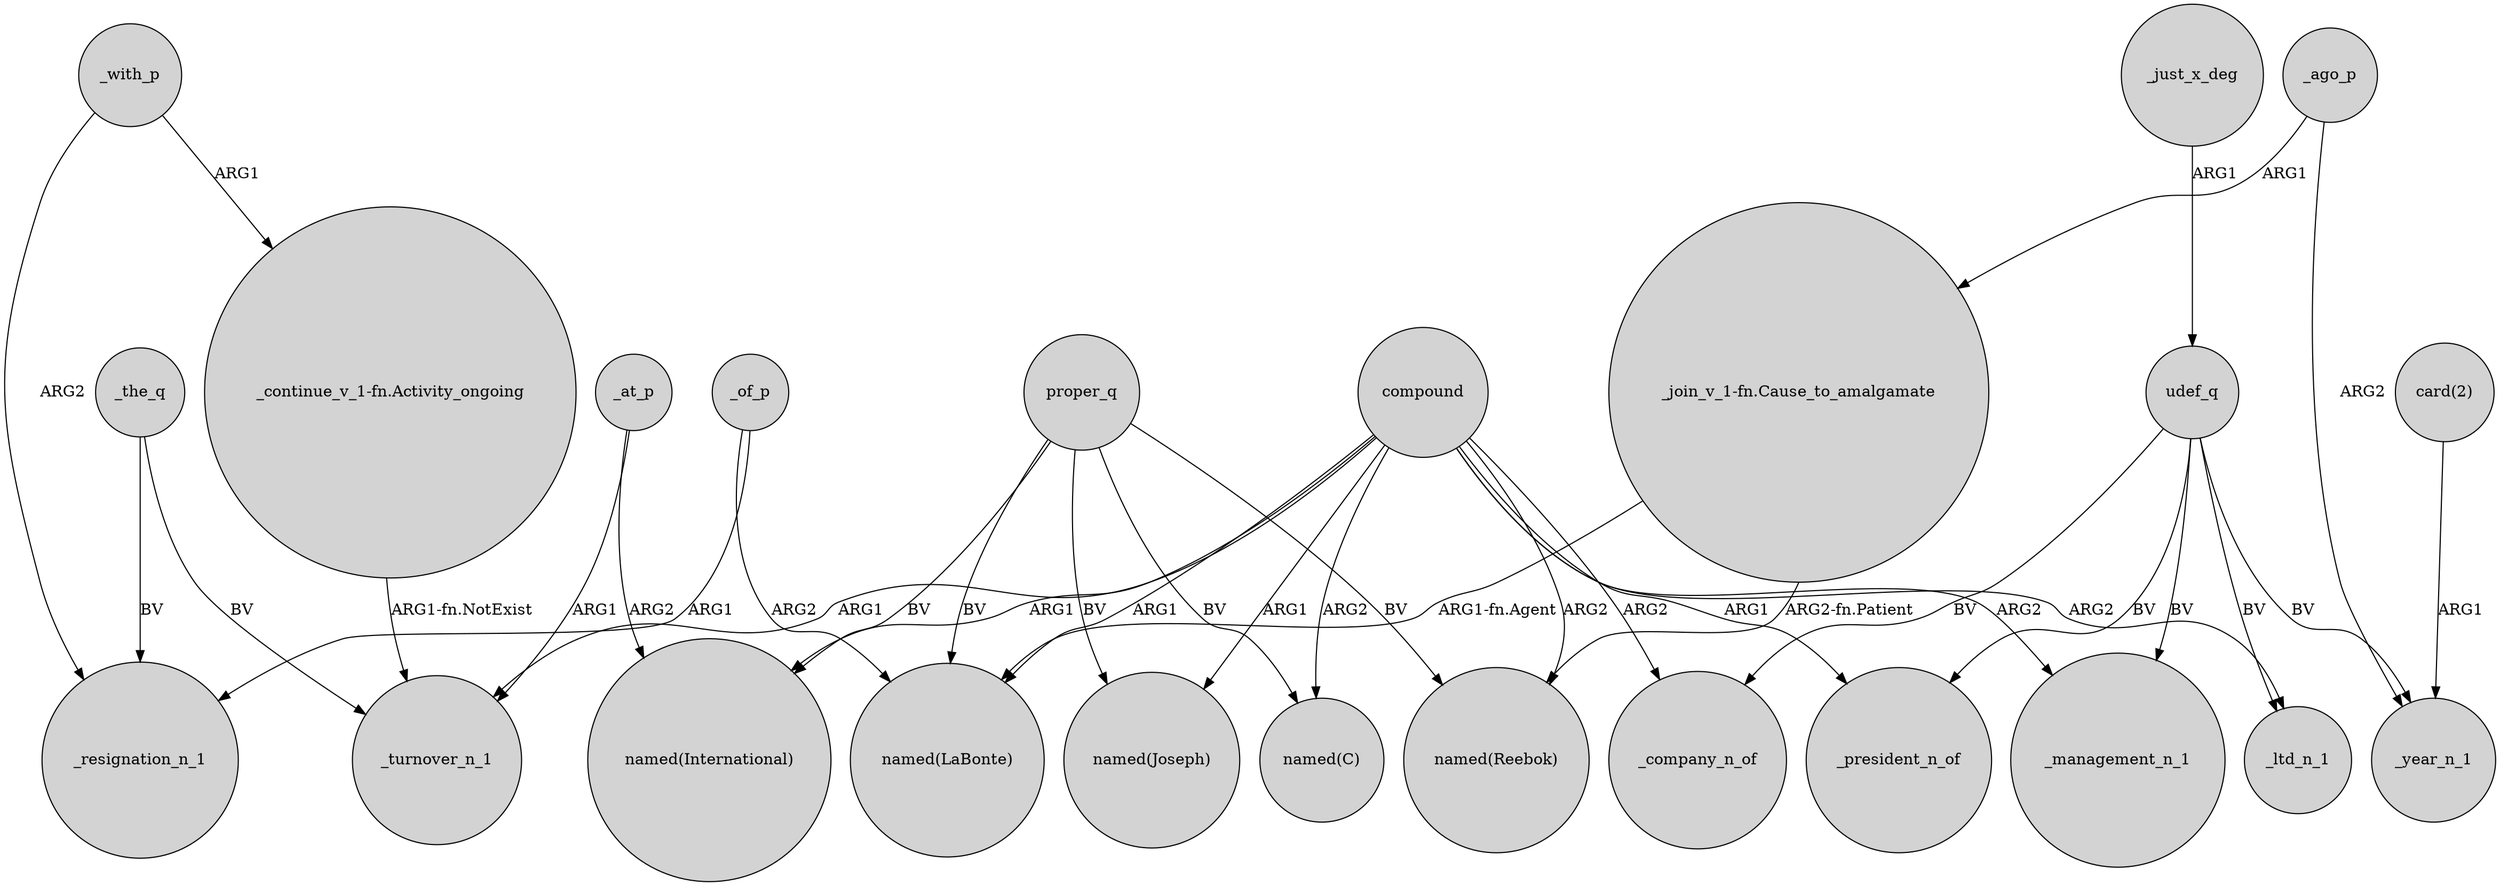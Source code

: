 digraph {
	node [shape=circle style=filled]
	compound -> "named(International)" [label=ARG1]
	_just_x_deg -> udef_q [label=ARG1]
	compound -> "named(Joseph)" [label=ARG1]
	_the_q -> _turnover_n_1 [label=BV]
	compound -> _turnover_n_1 [label=ARG1]
	compound -> "named(Reebok)" [label=ARG2]
	_at_p -> _turnover_n_1 [label=ARG1]
	compound -> "named(LaBonte)" [label=ARG1]
	proper_q -> "named(LaBonte)" [label=BV]
	compound -> _management_n_1 [label=ARG2]
	compound -> _company_n_of [label=ARG2]
	udef_q -> _management_n_1 [label=BV]
	_of_p -> "named(LaBonte)" [label=ARG2]
	_at_p -> "named(International)" [label=ARG2]
	proper_q -> "named(Joseph)" [label=BV]
	"_join_v_1-fn.Cause_to_amalgamate" -> "named(LaBonte)" [label="ARG1-fn.Agent"]
	"_join_v_1-fn.Cause_to_amalgamate" -> "named(Reebok)" [label="ARG2-fn.Patient"]
	_ago_p -> _year_n_1 [label=ARG2]
	_with_p -> "_continue_v_1-fn.Activity_ongoing" [label=ARG1]
	_the_q -> _resignation_n_1 [label=BV]
	"card(2)" -> _year_n_1 [label=ARG1]
	compound -> _president_n_of [label=ARG1]
	udef_q -> _president_n_of [label=BV]
	compound -> _ltd_n_1 [label=ARG2]
	proper_q -> "named(C)" [label=BV]
	udef_q -> _year_n_1 [label=BV]
	_of_p -> _resignation_n_1 [label=ARG1]
	"_continue_v_1-fn.Activity_ongoing" -> _turnover_n_1 [label="ARG1-fn.NotExist"]
	compound -> "named(C)" [label=ARG2]
	udef_q -> _company_n_of [label=BV]
	_with_p -> _resignation_n_1 [label=ARG2]
	udef_q -> _ltd_n_1 [label=BV]
	_ago_p -> "_join_v_1-fn.Cause_to_amalgamate" [label=ARG1]
	proper_q -> "named(Reebok)" [label=BV]
	proper_q -> "named(International)" [label=BV]
}
